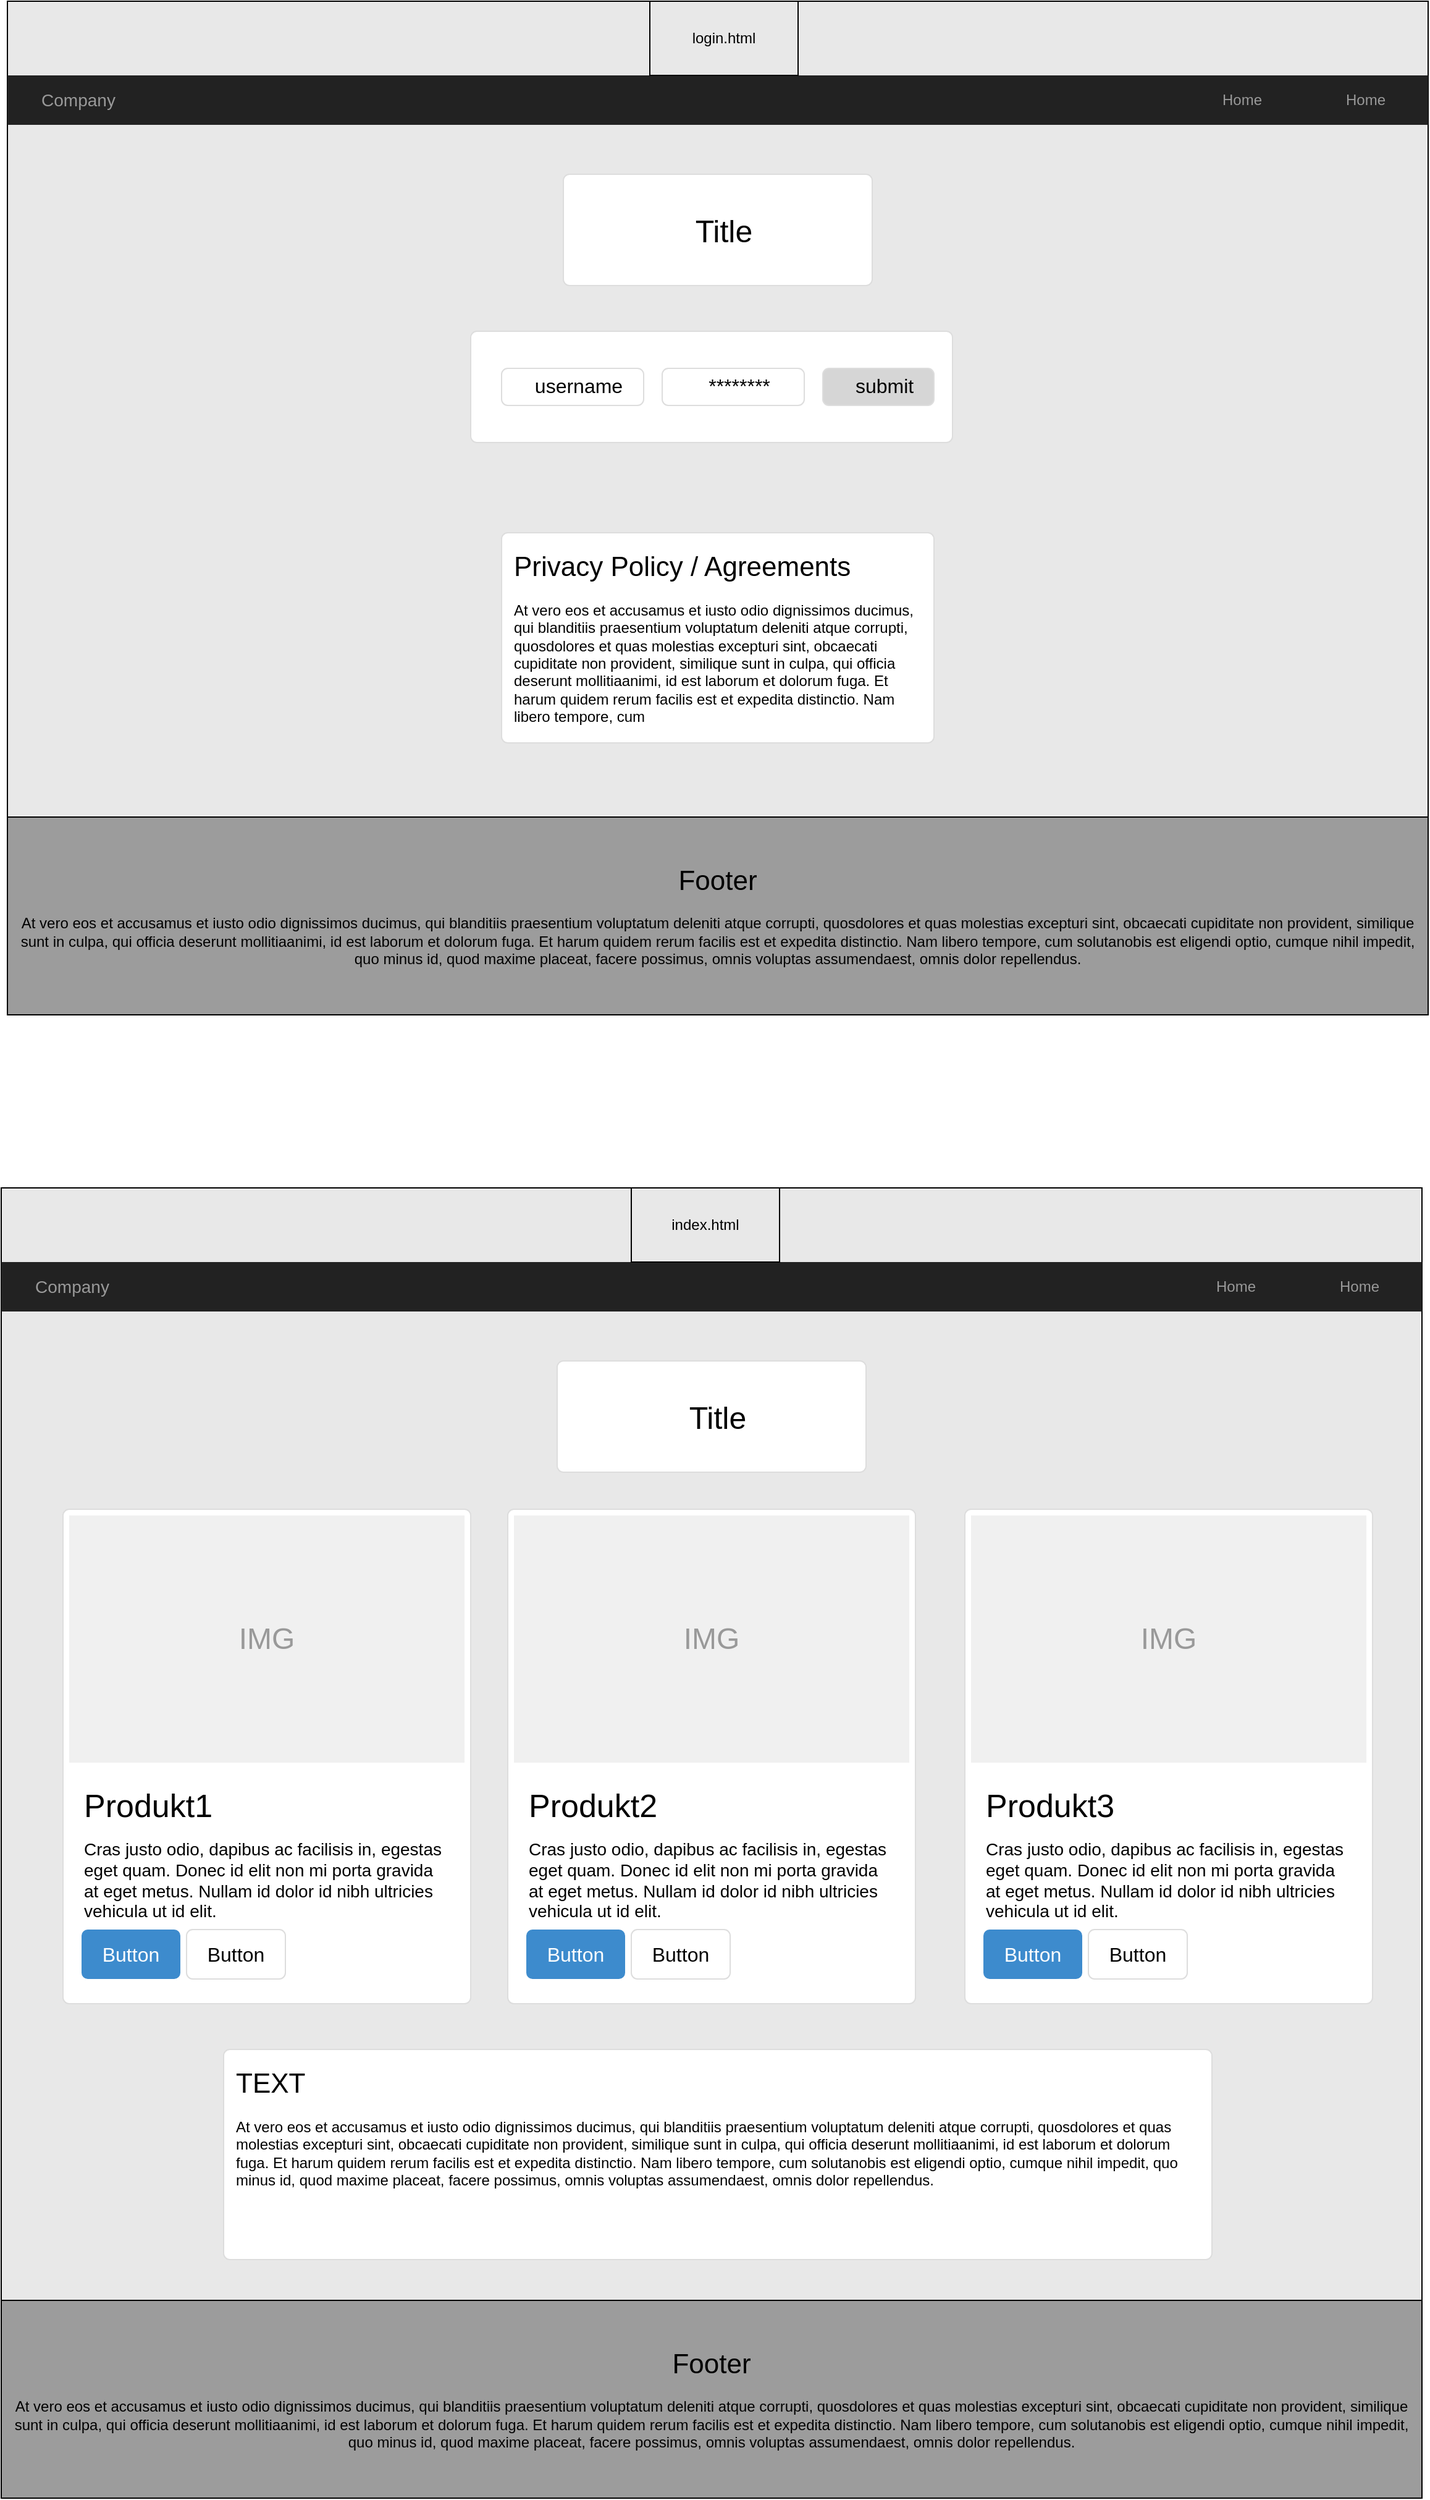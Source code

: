 <mxfile version="17.1.2" type="device"><diagram name="Page-1" id="c9db0220-8083-56f3-ca83-edcdcd058819"><mxGraphModel dx="1209" dy="2387.5" grid="1" gridSize="10" guides="1" tooltips="1" connect="1" arrows="1" fold="1" page="1" pageScale="1.5" pageWidth="826" pageHeight="1169" background="none" math="0" shadow="0"><root><mxCell id="0" style=";html=1;"/><mxCell id="1" style=";html=1;" parent="0"/><mxCell id="jHVmvE3ggm5c8voKUrts-2" value="" style="rounded=0;whiteSpace=wrap;html=1;fillColor=#E8E8E8;" vertex="1" parent="1"><mxGeometry x="40" y="10" width="1150" height="1060" as="geometry"/></mxCell><mxCell id="3d76a8aef4d5c911-1" value="" style="html=1;shadow=0;dashed=0;shape=mxgraph.bootstrap.rect;fillColor=#222222;strokeColor=none;whiteSpace=wrap;rounded=0;fontSize=12;fontColor=#000000;align=center;" parent="1" vertex="1"><mxGeometry x="40" y="70" width="1150" height="40" as="geometry"/></mxCell><mxCell id="3d76a8aef4d5c911-2" value="Company" style="html=1;shadow=0;dashed=0;fillColor=none;strokeColor=none;shape=mxgraph.bootstrap.rect;fontColor=#999999;fontSize=14;whiteSpace=wrap;" parent="3d76a8aef4d5c911-1" vertex="1"><mxGeometry width="115" height="40" as="geometry"/></mxCell><mxCell id="3d76a8aef4d5c911-9" value="Home&lt;br&gt;" style="html=1;shadow=0;dashed=0;fillColor=none;strokeColor=none;shape=mxgraph.bootstrap.rect;fontColor=#999999;whiteSpace=wrap;" parent="3d76a8aef4d5c911-1" vertex="1"><mxGeometry x="948.75" width="100.625" height="40" as="geometry"/></mxCell><mxCell id="3d76a8aef4d5c911-10" value="Home" style="html=1;shadow=0;dashed=0;fillColor=none;strokeColor=none;shape=mxgraph.bootstrap.rect;fontColor=#999999;whiteSpace=wrap;" parent="3d76a8aef4d5c911-1" vertex="1"><mxGeometry x="1049.375" width="100.625" height="40" as="geometry"/></mxCell><mxCell id="3d76a8aef4d5c911-11" value="" style="html=1;shadow=0;dashed=0;shape=mxgraph.bootstrap.rrect;rSize=5;strokeColor=#dddddd;rounded=0;fontSize=12;align=center;" parent="1" vertex="1"><mxGeometry x="90" y="270" width="330" height="400" as="geometry"/></mxCell><mxCell id="3d76a8aef4d5c911-12" value="IMG" style="shape=rect;fontSize=24;fillColor=#f0f0f0;strokeColor=none;fontColor=#999999;whiteSpace=wrap;" parent="3d76a8aef4d5c911-11" vertex="1"><mxGeometry x="5" y="5" width="320" height="200" as="geometry"/></mxCell><mxCell id="3d76a8aef4d5c911-13" value="Produkt1" style="html=1;shadow=0;dashed=0;shape=mxgraph.bootstrap.anchor;fontSize=26;align=left;whiteSpace=wrap;" parent="3d76a8aef4d5c911-11" vertex="1"><mxGeometry x="15" y="220" width="300" height="40" as="geometry"/></mxCell><mxCell id="3d76a8aef4d5c911-14" value="Cras justo odio, dapibus ac facilisis in, egestas eget quam. Donec id elit non mi porta gravida at eget metus. Nullam id dolor id nibh ultricies vehicula ut id elit." style="html=1;shadow=0;dashed=0;shape=mxgraph.bootstrap.anchor;strokeColor=#dddddd;whiteSpace=wrap;align=left;verticalAlign=top;fontSize=14;whiteSpace=wrap;" parent="3d76a8aef4d5c911-11" vertex="1"><mxGeometry x="15" y="260" width="300" height="80" as="geometry"/></mxCell><mxCell id="3d76a8aef4d5c911-15" value="Button" style="html=1;shadow=0;dashed=0;shape=mxgraph.bootstrap.rrect;rSize=5;fontSize=16;fillColor=#3D8BCD;strokeColor=none;fontColor=#ffffff;whiteSpace=wrap;" parent="3d76a8aef4d5c911-11" vertex="1"><mxGeometry y="1" width="80" height="40" relative="1" as="geometry"><mxPoint x="15" y="-60" as="offset"/></mxGeometry></mxCell><mxCell id="3d76a8aef4d5c911-16" value="Button" style="html=1;shadow=0;dashed=0;shape=mxgraph.bootstrap.rrect;rSize=5;fontSize=16;strokeColor=#dddddd;whiteSpace=wrap;" parent="3d76a8aef4d5c911-11" vertex="1"><mxGeometry y="1" width="80" height="40" relative="1" as="geometry"><mxPoint x="100" y="-60" as="offset"/></mxGeometry></mxCell><mxCell id="yL0NgfGKOVxDiot5_KBh-1" value="" style="html=1;shadow=0;dashed=0;shape=mxgraph.bootstrap.rrect;rSize=5;strokeColor=#dddddd;rounded=0;fontSize=12;align=center;" parent="1" vertex="1"><mxGeometry x="450" y="270" width="330" height="400" as="geometry"/></mxCell><mxCell id="yL0NgfGKOVxDiot5_KBh-2" value="IMG" style="shape=rect;fontSize=24;fillColor=#f0f0f0;strokeColor=none;fontColor=#999999;whiteSpace=wrap;" parent="yL0NgfGKOVxDiot5_KBh-1" vertex="1"><mxGeometry x="5" y="5" width="320" height="200" as="geometry"/></mxCell><mxCell id="yL0NgfGKOVxDiot5_KBh-3" value="Produkt2" style="html=1;shadow=0;dashed=0;shape=mxgraph.bootstrap.anchor;fontSize=26;align=left;whiteSpace=wrap;" parent="yL0NgfGKOVxDiot5_KBh-1" vertex="1"><mxGeometry x="15" y="220" width="300" height="40" as="geometry"/></mxCell><mxCell id="yL0NgfGKOVxDiot5_KBh-4" value="Cras justo odio, dapibus ac facilisis in, egestas eget quam. Donec id elit non mi porta gravida at eget metus. Nullam id dolor id nibh ultricies vehicula ut id elit." style="html=1;shadow=0;dashed=0;shape=mxgraph.bootstrap.anchor;strokeColor=#dddddd;whiteSpace=wrap;align=left;verticalAlign=top;fontSize=14;whiteSpace=wrap;" parent="yL0NgfGKOVxDiot5_KBh-1" vertex="1"><mxGeometry x="15" y="260" width="300" height="80" as="geometry"/></mxCell><mxCell id="yL0NgfGKOVxDiot5_KBh-5" value="Button" style="html=1;shadow=0;dashed=0;shape=mxgraph.bootstrap.rrect;rSize=5;fontSize=16;fillColor=#3D8BCD;strokeColor=none;fontColor=#ffffff;whiteSpace=wrap;" parent="yL0NgfGKOVxDiot5_KBh-1" vertex="1"><mxGeometry y="1" width="80" height="40" relative="1" as="geometry"><mxPoint x="15" y="-60" as="offset"/></mxGeometry></mxCell><mxCell id="yL0NgfGKOVxDiot5_KBh-6" value="Button" style="html=1;shadow=0;dashed=0;shape=mxgraph.bootstrap.rrect;rSize=5;fontSize=16;strokeColor=#dddddd;whiteSpace=wrap;" parent="yL0NgfGKOVxDiot5_KBh-1" vertex="1"><mxGeometry y="1" width="80" height="40" relative="1" as="geometry"><mxPoint x="100" y="-60" as="offset"/></mxGeometry></mxCell><mxCell id="yL0NgfGKOVxDiot5_KBh-7" value="" style="html=1;shadow=0;dashed=0;shape=mxgraph.bootstrap.rrect;rSize=5;strokeColor=#dddddd;rounded=0;fontSize=12;align=center;" parent="1" vertex="1"><mxGeometry x="820" y="270" width="330" height="400" as="geometry"/></mxCell><mxCell id="yL0NgfGKOVxDiot5_KBh-8" value="IMG" style="shape=rect;fontSize=24;fillColor=#f0f0f0;strokeColor=none;fontColor=#999999;whiteSpace=wrap;" parent="yL0NgfGKOVxDiot5_KBh-7" vertex="1"><mxGeometry x="5" y="5" width="320" height="200" as="geometry"/></mxCell><mxCell id="yL0NgfGKOVxDiot5_KBh-9" value="Produkt3" style="html=1;shadow=0;dashed=0;shape=mxgraph.bootstrap.anchor;fontSize=26;align=left;whiteSpace=wrap;" parent="yL0NgfGKOVxDiot5_KBh-7" vertex="1"><mxGeometry x="15" y="220" width="300" height="40" as="geometry"/></mxCell><mxCell id="yL0NgfGKOVxDiot5_KBh-10" value="Cras justo odio, dapibus ac facilisis in, egestas eget quam. Donec id elit non mi porta gravida at eget metus. Nullam id dolor id nibh ultricies vehicula ut id elit." style="html=1;shadow=0;dashed=0;shape=mxgraph.bootstrap.anchor;strokeColor=#dddddd;whiteSpace=wrap;align=left;verticalAlign=top;fontSize=14;whiteSpace=wrap;" parent="yL0NgfGKOVxDiot5_KBh-7" vertex="1"><mxGeometry x="15" y="260" width="300" height="80" as="geometry"/></mxCell><mxCell id="yL0NgfGKOVxDiot5_KBh-11" value="Button" style="html=1;shadow=0;dashed=0;shape=mxgraph.bootstrap.rrect;rSize=5;fontSize=16;fillColor=#3D8BCD;strokeColor=none;fontColor=#ffffff;whiteSpace=wrap;" parent="yL0NgfGKOVxDiot5_KBh-7" vertex="1"><mxGeometry y="1" width="80" height="40" relative="1" as="geometry"><mxPoint x="15" y="-60" as="offset"/></mxGeometry></mxCell><mxCell id="yL0NgfGKOVxDiot5_KBh-12" value="Button" style="html=1;shadow=0;dashed=0;shape=mxgraph.bootstrap.rrect;rSize=5;fontSize=16;strokeColor=#dddddd;whiteSpace=wrap;" parent="yL0NgfGKOVxDiot5_KBh-7" vertex="1"><mxGeometry y="1" width="80" height="40" relative="1" as="geometry"><mxPoint x="100" y="-60" as="offset"/></mxGeometry></mxCell><mxCell id="yL0NgfGKOVxDiot5_KBh-19" value="&lt;p style=&quot;line-height: 2.4&quot;&gt;&lt;font style=&quot;font-size: 25px&quot;&gt;Title&lt;/font&gt;&lt;/p&gt;" style="html=1;shadow=0;dashed=0;shape=mxgraph.bootstrap.rrect;rSize=5;strokeColor=#dddddd;;align=center;spacingLeft=10;fontSize=16;whiteSpace=wrap;rounded=0;" parent="1" vertex="1"><mxGeometry x="490" y="150" width="250" height="90" as="geometry"/></mxCell><mxCell id="yL0NgfGKOVxDiot5_KBh-23" value="&lt;font style=&quot;font-size: 22px&quot;&gt;TEXT&lt;/font&gt;&lt;br style=&quot;font-size: 24px&quot;&gt;&lt;br&gt;At vero eos et accusamus et iusto odio dignissimos ducimus, qui blanditiis praesentium voluptatum deleniti atque corrupti, quosdolores et quas molestias excepturi sint, obcaecati cupiditate non provident, similique sunt in culpa, qui officia deserunt mollitiaanimi, id est laborum et dolorum fuga. Et harum quidem rerum facilis est et expedita distinctio. Nam libero tempore, cum solutanobis est eligendi optio, cumque nihil impedit, quo minus id, quod maxime placeat, facere possimus, omnis voluptas assumendaest, omnis dolor repellendus." style="html=1;shadow=0;dashed=0;shape=mxgraph.bootstrap.rrect;rSize=5;fontSize=12;strokeColor=#dddddd;align=left;spacing=10;verticalAlign=top;whiteSpace=wrap;rounded=0;" parent="1" vertex="1"><mxGeometry x="220" y="707" width="800" height="170" as="geometry"/></mxCell><mxCell id="jHVmvE3ggm5c8voKUrts-3" value="index.html" style="rounded=0;whiteSpace=wrap;html=1;fillColor=#E8E8E8;" vertex="1" parent="1"><mxGeometry x="550" y="10" width="120" height="60" as="geometry"/></mxCell><mxCell id="jHVmvE3ggm5c8voKUrts-35" value="&lt;font style=&quot;text-align: left ; font-size: 22px&quot;&gt;Footer&lt;/font&gt;&lt;br style=&quot;text-align: left ; font-size: 24px&quot;&gt;&lt;br style=&quot;text-align: left&quot;&gt;&lt;span style=&quot;text-align: left&quot;&gt;At vero eos et accusamus et iusto odio dignissimos ducimus, qui blanditiis praesentium voluptatum deleniti atque corrupti, quosdolores et quas molestias excepturi sint, obcaecati cupiditate non provident, similique sunt in culpa, qui officia deserunt mollitiaanimi, id est laborum et dolorum fuga. Et harum quidem rerum facilis est et expedita distinctio. Nam libero tempore, cum solutanobis est eligendi optio, cumque nihil impedit, quo minus id, quod maxime placeat, facere possimus, omnis voluptas assumendaest, omnis dolor repellendus.&lt;/span&gt;" style="rounded=0;whiteSpace=wrap;html=1;fillColor=#9C9C9C;" vertex="1" parent="1"><mxGeometry x="40" y="910" width="1150" height="160" as="geometry"/></mxCell><mxCell id="jHVmvE3ggm5c8voKUrts-36" value="" style="rounded=0;whiteSpace=wrap;html=1;fillColor=#E8E8E8;" vertex="1" parent="1"><mxGeometry x="45" y="-950" width="1150" height="820" as="geometry"/></mxCell><mxCell id="jHVmvE3ggm5c8voKUrts-37" value="" style="html=1;shadow=0;dashed=0;shape=mxgraph.bootstrap.rect;fillColor=#222222;strokeColor=none;whiteSpace=wrap;rounded=0;fontSize=12;fontColor=#000000;align=center;" vertex="1" parent="1"><mxGeometry x="45" y="-890" width="1150" height="40" as="geometry"/></mxCell><mxCell id="jHVmvE3ggm5c8voKUrts-38" value="Company" style="html=1;shadow=0;dashed=0;fillColor=none;strokeColor=none;shape=mxgraph.bootstrap.rect;fontColor=#999999;fontSize=14;whiteSpace=wrap;" vertex="1" parent="jHVmvE3ggm5c8voKUrts-37"><mxGeometry width="115" height="40" as="geometry"/></mxCell><mxCell id="jHVmvE3ggm5c8voKUrts-39" value="Home&lt;br&gt;" style="html=1;shadow=0;dashed=0;fillColor=none;strokeColor=none;shape=mxgraph.bootstrap.rect;fontColor=#999999;whiteSpace=wrap;" vertex="1" parent="jHVmvE3ggm5c8voKUrts-37"><mxGeometry x="948.75" width="100.625" height="40" as="geometry"/></mxCell><mxCell id="jHVmvE3ggm5c8voKUrts-40" value="Home" style="html=1;shadow=0;dashed=0;fillColor=none;strokeColor=none;shape=mxgraph.bootstrap.rect;fontColor=#999999;whiteSpace=wrap;" vertex="1" parent="jHVmvE3ggm5c8voKUrts-37"><mxGeometry x="1049.375" width="100.625" height="40" as="geometry"/></mxCell><mxCell id="jHVmvE3ggm5c8voKUrts-59" value="&lt;p style=&quot;line-height: 2.4&quot;&gt;&lt;font style=&quot;font-size: 25px&quot;&gt;Title&lt;/font&gt;&lt;/p&gt;" style="html=1;shadow=0;dashed=0;shape=mxgraph.bootstrap.rrect;rSize=5;strokeColor=#dddddd;;align=center;spacingLeft=10;fontSize=16;whiteSpace=wrap;rounded=0;" vertex="1" parent="1"><mxGeometry x="495" y="-810" width="250" height="90" as="geometry"/></mxCell><mxCell id="jHVmvE3ggm5c8voKUrts-60" value="&lt;span style=&quot;font-size: 22px&quot;&gt;Privacy Policy / Agreements&lt;/span&gt;&lt;br style=&quot;font-size: 24px&quot;&gt;&lt;br&gt;At vero eos et accusamus et iusto odio dignissimos ducimus, qui blanditiis praesentium voluptatum deleniti atque corrupti, quosdolores et quas molestias excepturi sint, obcaecati cupiditate non provident, similique sunt in culpa, qui officia deserunt mollitiaanimi, id est laborum et dolorum fuga. Et harum quidem rerum facilis est et expedita distinctio. Nam libero tempore, cum&amp;nbsp;" style="html=1;shadow=0;dashed=0;shape=mxgraph.bootstrap.rrect;rSize=5;fontSize=12;strokeColor=#dddddd;align=left;spacing=10;verticalAlign=top;whiteSpace=wrap;rounded=0;" vertex="1" parent="1"><mxGeometry x="445" y="-520" width="350" height="170" as="geometry"/></mxCell><mxCell id="jHVmvE3ggm5c8voKUrts-61" value="login.html" style="rounded=0;whiteSpace=wrap;html=1;fillColor=#E8E8E8;" vertex="1" parent="1"><mxGeometry x="565" y="-950" width="120" height="60" as="geometry"/></mxCell><mxCell id="jHVmvE3ggm5c8voKUrts-62" value="&lt;font style=&quot;text-align: left ; font-size: 22px&quot;&gt;Footer&lt;/font&gt;&lt;br style=&quot;text-align: left ; font-size: 24px&quot;&gt;&lt;br style=&quot;text-align: left&quot;&gt;&lt;span style=&quot;text-align: left&quot;&gt;At vero eos et accusamus et iusto odio dignissimos ducimus, qui blanditiis praesentium voluptatum deleniti atque corrupti, quosdolores et quas molestias excepturi sint, obcaecati cupiditate non provident, similique sunt in culpa, qui officia deserunt mollitiaanimi, id est laborum et dolorum fuga. Et harum quidem rerum facilis est et expedita distinctio. Nam libero tempore, cum solutanobis est eligendi optio, cumque nihil impedit, quo minus id, quod maxime placeat, facere possimus, omnis voluptas assumendaest, omnis dolor repellendus.&lt;/span&gt;" style="rounded=0;whiteSpace=wrap;html=1;fillColor=#9C9C9C;" vertex="1" parent="1"><mxGeometry x="45" y="-290" width="1150" height="160" as="geometry"/></mxCell><mxCell id="jHVmvE3ggm5c8voKUrts-94" value="" style="html=1;shadow=0;dashed=0;shape=mxgraph.bootstrap.rrect;rSize=5;strokeColor=#dddddd;;align=left;spacingLeft=10;fontSize=16;whiteSpace=wrap;rounded=0;" vertex="1" parent="1"><mxGeometry x="420" y="-683" width="390" height="90" as="geometry"/></mxCell><mxCell id="jHVmvE3ggm5c8voKUrts-95" value="&lt;p style=&quot;line-height: 2.4&quot;&gt;&lt;font style=&quot;line-height: 1.2 ; font-size: 16px&quot;&gt;username&lt;/font&gt;&lt;/p&gt;" style="html=1;shadow=0;dashed=0;shape=mxgraph.bootstrap.rrect;rSize=5;strokeColor=#dddddd;;align=center;spacingLeft=10;fontSize=16;whiteSpace=wrap;rounded=0;" vertex="1" parent="1"><mxGeometry x="445" y="-653" width="115" height="30" as="geometry"/></mxCell><mxCell id="jHVmvE3ggm5c8voKUrts-96" value="&lt;p style=&quot;line-height: 2.4&quot;&gt;********&lt;/p&gt;" style="html=1;shadow=0;dashed=0;shape=mxgraph.bootstrap.rrect;rSize=5;strokeColor=#dddddd;;align=center;spacingLeft=10;fontSize=16;whiteSpace=wrap;rounded=0;" vertex="1" parent="1"><mxGeometry x="575" y="-653" width="115" height="30" as="geometry"/></mxCell><mxCell id="jHVmvE3ggm5c8voKUrts-97" value="&lt;p style=&quot;line-height: 2.4&quot;&gt;&lt;font style=&quot;line-height: 1.2 ; font-size: 16px&quot;&gt;submit&lt;/font&gt;&lt;/p&gt;" style="html=1;shadow=0;dashed=0;shape=mxgraph.bootstrap.rrect;rSize=5;strokeColor=#dddddd;;align=center;spacingLeft=10;fontSize=16;whiteSpace=wrap;rounded=0;fillColor=#D6D6D6;" vertex="1" parent="1"><mxGeometry x="705" y="-653" width="90" height="30" as="geometry"/></mxCell></root></mxGraphModel></diagram></mxfile>